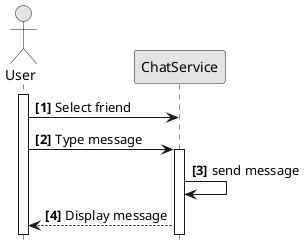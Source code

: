 @startuml
hide footbox
autonumber "<b>[0]"
skinparam monochrome true

actor User
participant ChatService

activate User
User -> ChatService: Select friend
User -> ChatService: Type message 

activate ChatService
ChatService -> ChatService: send message
ChatService --> User: Display message 
@enduml
